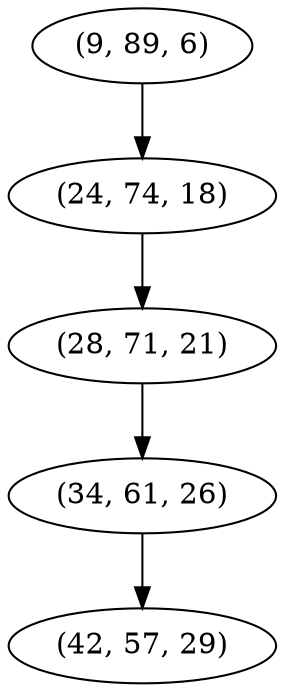 digraph tree {
    "(9, 89, 6)";
    "(24, 74, 18)";
    "(28, 71, 21)";
    "(34, 61, 26)";
    "(42, 57, 29)";
    "(9, 89, 6)" -> "(24, 74, 18)";
    "(24, 74, 18)" -> "(28, 71, 21)";
    "(28, 71, 21)" -> "(34, 61, 26)";
    "(34, 61, 26)" -> "(42, 57, 29)";
}
